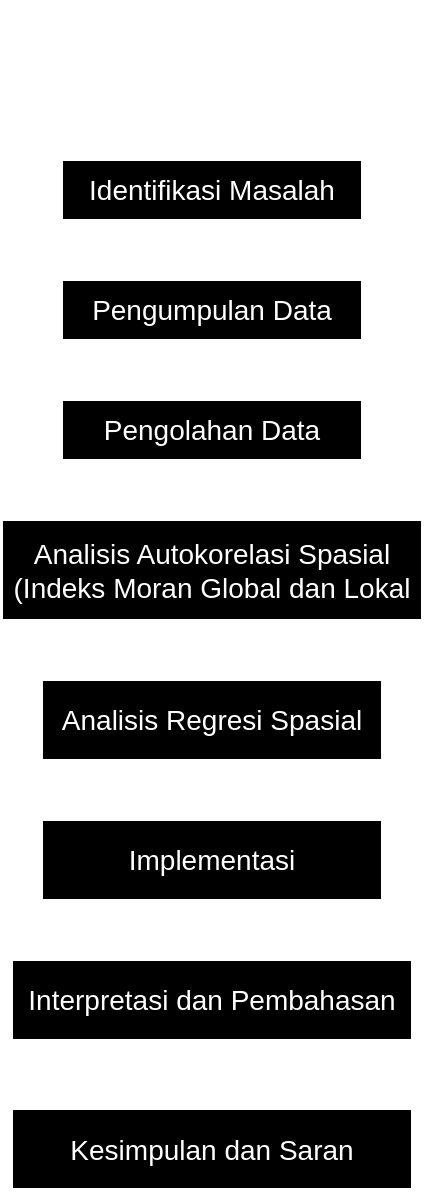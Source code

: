 <mxfile version="24.8.4">
  <diagram name="Halaman-1" id="XqUBbf8m875il2XX0lg2">
    <mxGraphModel dx="1035" dy="555" grid="1" gridSize="10" guides="1" tooltips="1" connect="1" arrows="1" fold="1" page="1" pageScale="1" pageWidth="827" pageHeight="1169" math="0" shadow="0">
      <root>
        <mxCell id="0" />
        <mxCell id="1" parent="0" />
        <mxCell id="gkHu8rGiMxF9_rdrb5nj-25" style="edgeStyle=orthogonalEdgeStyle;rounded=0;orthogonalLoop=1;jettySize=auto;html=1;exitX=0.5;exitY=1;exitDx=0;exitDy=0;entryX=0.5;entryY=0;entryDx=0;entryDy=0;strokeColor=#FFFFFF;labelBackgroundColor=none;" edge="1" parent="1" source="gkHu8rGiMxF9_rdrb5nj-1" target="gkHu8rGiMxF9_rdrb5nj-2">
          <mxGeometry relative="1" as="geometry" />
        </mxCell>
        <mxCell id="gkHu8rGiMxF9_rdrb5nj-1" value="Identifikasi Masalah" style="rounded=0;whiteSpace=wrap;html=1;fontSize=14;fontColor=#FFFFFF;strokeColor=#FFFFFF;fillColor=#000000;labelBackgroundColor=none;" vertex="1" parent="1">
          <mxGeometry x="290" y="90" width="150" height="30" as="geometry" />
        </mxCell>
        <mxCell id="gkHu8rGiMxF9_rdrb5nj-26" style="edgeStyle=orthogonalEdgeStyle;rounded=0;orthogonalLoop=1;jettySize=auto;html=1;exitX=0.5;exitY=1;exitDx=0;exitDy=0;entryX=0.5;entryY=0;entryDx=0;entryDy=0;strokeColor=#FFFFFF;labelBackgroundColor=none;" edge="1" parent="1" source="gkHu8rGiMxF9_rdrb5nj-2" target="gkHu8rGiMxF9_rdrb5nj-3">
          <mxGeometry relative="1" as="geometry" />
        </mxCell>
        <mxCell id="gkHu8rGiMxF9_rdrb5nj-2" value="Pengumpulan Data" style="rounded=0;whiteSpace=wrap;html=1;fontSize=14;fontColor=#FFFFFF;fillColor=#000000;strokeColor=#FFFFFF;labelBackgroundColor=none;" vertex="1" parent="1">
          <mxGeometry x="290" y="150" width="150" height="30" as="geometry" />
        </mxCell>
        <mxCell id="gkHu8rGiMxF9_rdrb5nj-27" style="edgeStyle=orthogonalEdgeStyle;rounded=0;orthogonalLoop=1;jettySize=auto;html=1;exitX=0.5;exitY=1;exitDx=0;exitDy=0;entryX=0.5;entryY=0;entryDx=0;entryDy=0;strokeColor=#FFFFFF;labelBackgroundColor=none;" edge="1" parent="1" source="gkHu8rGiMxF9_rdrb5nj-3" target="gkHu8rGiMxF9_rdrb5nj-4">
          <mxGeometry relative="1" as="geometry" />
        </mxCell>
        <mxCell id="gkHu8rGiMxF9_rdrb5nj-3" value="Pengolahan Data" style="rounded=0;whiteSpace=wrap;html=1;fontSize=14;fontColor=#FFFFFF;fillColor=#000000;strokeColor=#FFFFFF;labelBackgroundColor=none;" vertex="1" parent="1">
          <mxGeometry x="290" y="210" width="150" height="30" as="geometry" />
        </mxCell>
        <mxCell id="gkHu8rGiMxF9_rdrb5nj-28" style="edgeStyle=orthogonalEdgeStyle;rounded=0;orthogonalLoop=1;jettySize=auto;html=1;exitX=0.5;exitY=1;exitDx=0;exitDy=0;entryX=0.5;entryY=0;entryDx=0;entryDy=0;strokeColor=#FFFFFF;labelBackgroundColor=none;" edge="1" parent="1" source="gkHu8rGiMxF9_rdrb5nj-4" target="gkHu8rGiMxF9_rdrb5nj-7">
          <mxGeometry relative="1" as="geometry" />
        </mxCell>
        <mxCell id="gkHu8rGiMxF9_rdrb5nj-4" value="Analisis Autokorelasi Spasial&lt;div&gt;(Indeks Moran Global dan Lokal&lt;/div&gt;" style="rounded=0;whiteSpace=wrap;html=1;fontSize=14;fontColor=#FFFFFF;fillColor=#000000;strokeColor=#FFFFFF;labelBackgroundColor=none;" vertex="1" parent="1">
          <mxGeometry x="260" y="270" width="210" height="50" as="geometry" />
        </mxCell>
        <mxCell id="gkHu8rGiMxF9_rdrb5nj-29" style="edgeStyle=orthogonalEdgeStyle;rounded=0;orthogonalLoop=1;jettySize=auto;html=1;exitX=0.5;exitY=1;exitDx=0;exitDy=0;entryX=0.5;entryY=0;entryDx=0;entryDy=0;strokeColor=#FFFFFF;labelBackgroundColor=none;" edge="1" parent="1" source="gkHu8rGiMxF9_rdrb5nj-7" target="gkHu8rGiMxF9_rdrb5nj-8">
          <mxGeometry relative="1" as="geometry" />
        </mxCell>
        <mxCell id="gkHu8rGiMxF9_rdrb5nj-7" value="Analisis Regresi Spasial" style="rounded=0;whiteSpace=wrap;html=1;fontSize=14;fontColor=#FFFFFF;fillColor=#000000;strokeColor=#FFFFFF;labelBackgroundColor=none;" vertex="1" parent="1">
          <mxGeometry x="280" y="350" width="170" height="40" as="geometry" />
        </mxCell>
        <mxCell id="gkHu8rGiMxF9_rdrb5nj-30" style="edgeStyle=orthogonalEdgeStyle;rounded=0;orthogonalLoop=1;jettySize=auto;html=1;exitX=0.5;exitY=1;exitDx=0;exitDy=0;entryX=0.5;entryY=0;entryDx=0;entryDy=0;strokeColor=#FFFFFF;labelBackgroundColor=none;" edge="1" parent="1" source="gkHu8rGiMxF9_rdrb5nj-8" target="gkHu8rGiMxF9_rdrb5nj-9">
          <mxGeometry relative="1" as="geometry" />
        </mxCell>
        <mxCell id="gkHu8rGiMxF9_rdrb5nj-8" value="Implementasi" style="rounded=0;whiteSpace=wrap;html=1;fontSize=14;fontColor=#FFFFFF;fillColor=#000000;strokeColor=#FFFFFF;labelBackgroundColor=none;" vertex="1" parent="1">
          <mxGeometry x="280" y="420" width="170" height="40" as="geometry" />
        </mxCell>
        <mxCell id="gkHu8rGiMxF9_rdrb5nj-31" style="edgeStyle=orthogonalEdgeStyle;rounded=0;orthogonalLoop=1;jettySize=auto;html=1;exitX=0.5;exitY=1;exitDx=0;exitDy=0;entryX=0.5;entryY=0;entryDx=0;entryDy=0;strokeColor=#FFFFFF;labelBackgroundColor=none;" edge="1" parent="1" source="gkHu8rGiMxF9_rdrb5nj-9" target="gkHu8rGiMxF9_rdrb5nj-10">
          <mxGeometry relative="1" as="geometry" />
        </mxCell>
        <mxCell id="gkHu8rGiMxF9_rdrb5nj-9" value="Interpretasi dan Pembahasan" style="rounded=0;whiteSpace=wrap;html=1;fontSize=14;fontColor=#FFFFFF;fillColor=#000000;strokeColor=#FFFFFF;labelBackgroundColor=none;" vertex="1" parent="1">
          <mxGeometry x="265" y="490" width="200" height="40" as="geometry" />
        </mxCell>
        <mxCell id="gkHu8rGiMxF9_rdrb5nj-10" value="Kesimpulan dan Saran" style="rounded=0;whiteSpace=wrap;html=1;fontSize=14;fontColor=#FFFFFF;fillColor=#000000;strokeColor=#FFFFFF;labelBackgroundColor=none;" vertex="1" parent="1">
          <mxGeometry x="265" y="564.5" width="200" height="40" as="geometry" />
        </mxCell>
        <mxCell id="gkHu8rGiMxF9_rdrb5nj-20" value="Tahapan Penelitian" style="text;html=1;align=center;verticalAlign=middle;whiteSpace=wrap;rounded=0;fontSize=22;labelBackgroundColor=none;fontColor=#FFFFFF;" vertex="1" parent="1">
          <mxGeometry x="270" y="10" width="190" height="80" as="geometry" />
        </mxCell>
      </root>
    </mxGraphModel>
  </diagram>
</mxfile>
